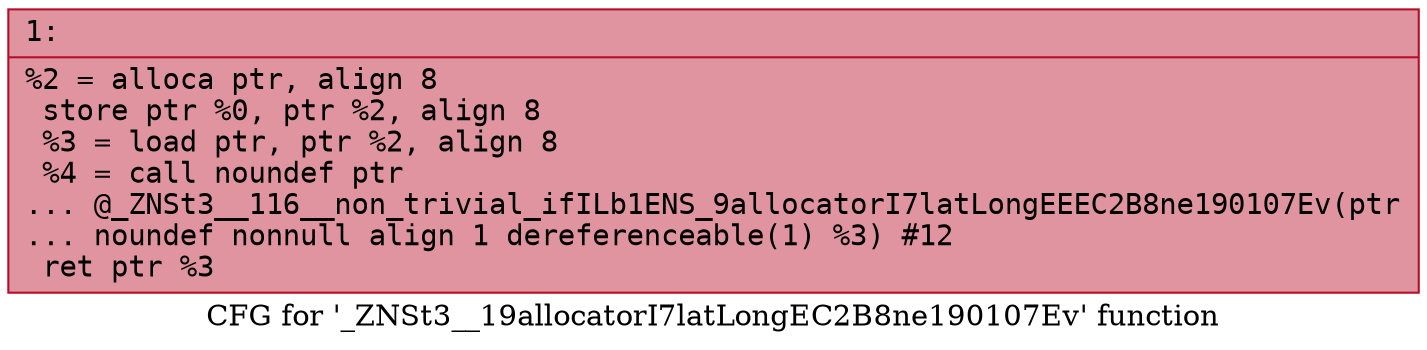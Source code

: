 digraph "CFG for '_ZNSt3__19allocatorI7latLongEC2B8ne190107Ev' function" {
	label="CFG for '_ZNSt3__19allocatorI7latLongEC2B8ne190107Ev' function";

	Node0x60000177fb10 [shape=record,color="#b70d28ff", style=filled, fillcolor="#b70d2870" fontname="Courier",label="{1:\l|  %2 = alloca ptr, align 8\l  store ptr %0, ptr %2, align 8\l  %3 = load ptr, ptr %2, align 8\l  %4 = call noundef ptr\l... @_ZNSt3__116__non_trivial_ifILb1ENS_9allocatorI7latLongEEEC2B8ne190107Ev(ptr\l... noundef nonnull align 1 dereferenceable(1) %3) #12\l  ret ptr %3\l}"];
}
